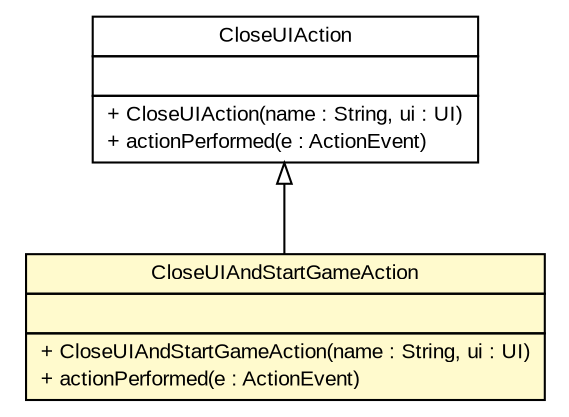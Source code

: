 #!/usr/local/bin/dot
#
# Class diagram 
# Generated by UMLGraph version R5_6 (http://www.umlgraph.org/)
#

digraph G {
	edge [fontname="arial",fontsize=10,labelfontname="arial",labelfontsize=10];
	node [fontname="arial",fontsize=10,shape=plaintext];
	nodesep=0.25;
	ranksep=0.5;
	// com.github.tilastokeskus.matertis.ui.action.CloseUIAndStartGameAction
	c1185 [label=<<table title="com.github.tilastokeskus.matertis.ui.action.CloseUIAndStartGameAction" border="0" cellborder="1" cellspacing="0" cellpadding="2" port="p" bgcolor="lemonChiffon" href="./CloseUIAndStartGameAction.html">
		<tr><td><table border="0" cellspacing="0" cellpadding="1">
<tr><td align="center" balign="center"> CloseUIAndStartGameAction </td></tr>
		</table></td></tr>
		<tr><td><table border="0" cellspacing="0" cellpadding="1">
<tr><td align="left" balign="left">  </td></tr>
		</table></td></tr>
		<tr><td><table border="0" cellspacing="0" cellpadding="1">
<tr><td align="left" balign="left"> + CloseUIAndStartGameAction(name : String, ui : UI) </td></tr>
<tr><td align="left" balign="left"> + actionPerformed(e : ActionEvent) </td></tr>
		</table></td></tr>
		</table>>, URL="./CloseUIAndStartGameAction.html", fontname="arial", fontcolor="black", fontsize=10.0];
	// com.github.tilastokeskus.matertis.ui.action.CloseUIAction
	c1186 [label=<<table title="com.github.tilastokeskus.matertis.ui.action.CloseUIAction" border="0" cellborder="1" cellspacing="0" cellpadding="2" port="p" href="./CloseUIAction.html">
		<tr><td><table border="0" cellspacing="0" cellpadding="1">
<tr><td align="center" balign="center"> CloseUIAction </td></tr>
		</table></td></tr>
		<tr><td><table border="0" cellspacing="0" cellpadding="1">
<tr><td align="left" balign="left">  </td></tr>
		</table></td></tr>
		<tr><td><table border="0" cellspacing="0" cellpadding="1">
<tr><td align="left" balign="left"> + CloseUIAction(name : String, ui : UI) </td></tr>
<tr><td align="left" balign="left"> + actionPerformed(e : ActionEvent) </td></tr>
		</table></td></tr>
		</table>>, URL="./CloseUIAction.html", fontname="arial", fontcolor="black", fontsize=10.0];
	//com.github.tilastokeskus.matertis.ui.action.CloseUIAndStartGameAction extends com.github.tilastokeskus.matertis.ui.action.CloseUIAction
	c1186:p -> c1185:p [dir=back,arrowtail=empty];
}

